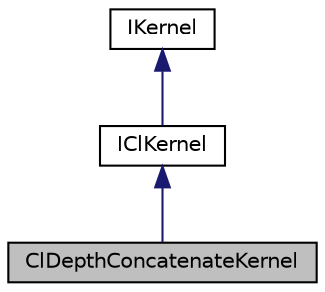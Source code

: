 digraph "ClDepthConcatenateKernel"
{
 // LATEX_PDF_SIZE
  edge [fontname="Helvetica",fontsize="10",labelfontname="Helvetica",labelfontsize="10"];
  node [fontname="Helvetica",fontsize="10",shape=record];
  Node1 [label="ClDepthConcatenateKernel",height=0.2,width=0.4,color="black", fillcolor="grey75", style="filled", fontcolor="black",tooltip="Interface for the depth concatenate kernel."];
  Node2 -> Node1 [dir="back",color="midnightblue",fontsize="10",style="solid",fontname="Helvetica"];
  Node2 [label="IClKernel",height=0.2,width=0.4,color="black", fillcolor="white", style="filled",URL="$classarm__compute_1_1_i_c_l_kernel.xhtml",tooltip="Common interface for all the OpenCL kernels."];
  Node3 -> Node2 [dir="back",color="midnightblue",fontsize="10",style="solid",fontname="Helvetica"];
  Node3 [label="IKernel",height=0.2,width=0.4,color="black", fillcolor="white", style="filled",URL="$classarm__compute_1_1_i_kernel.xhtml",tooltip="Common information for all the kernels."];
}
